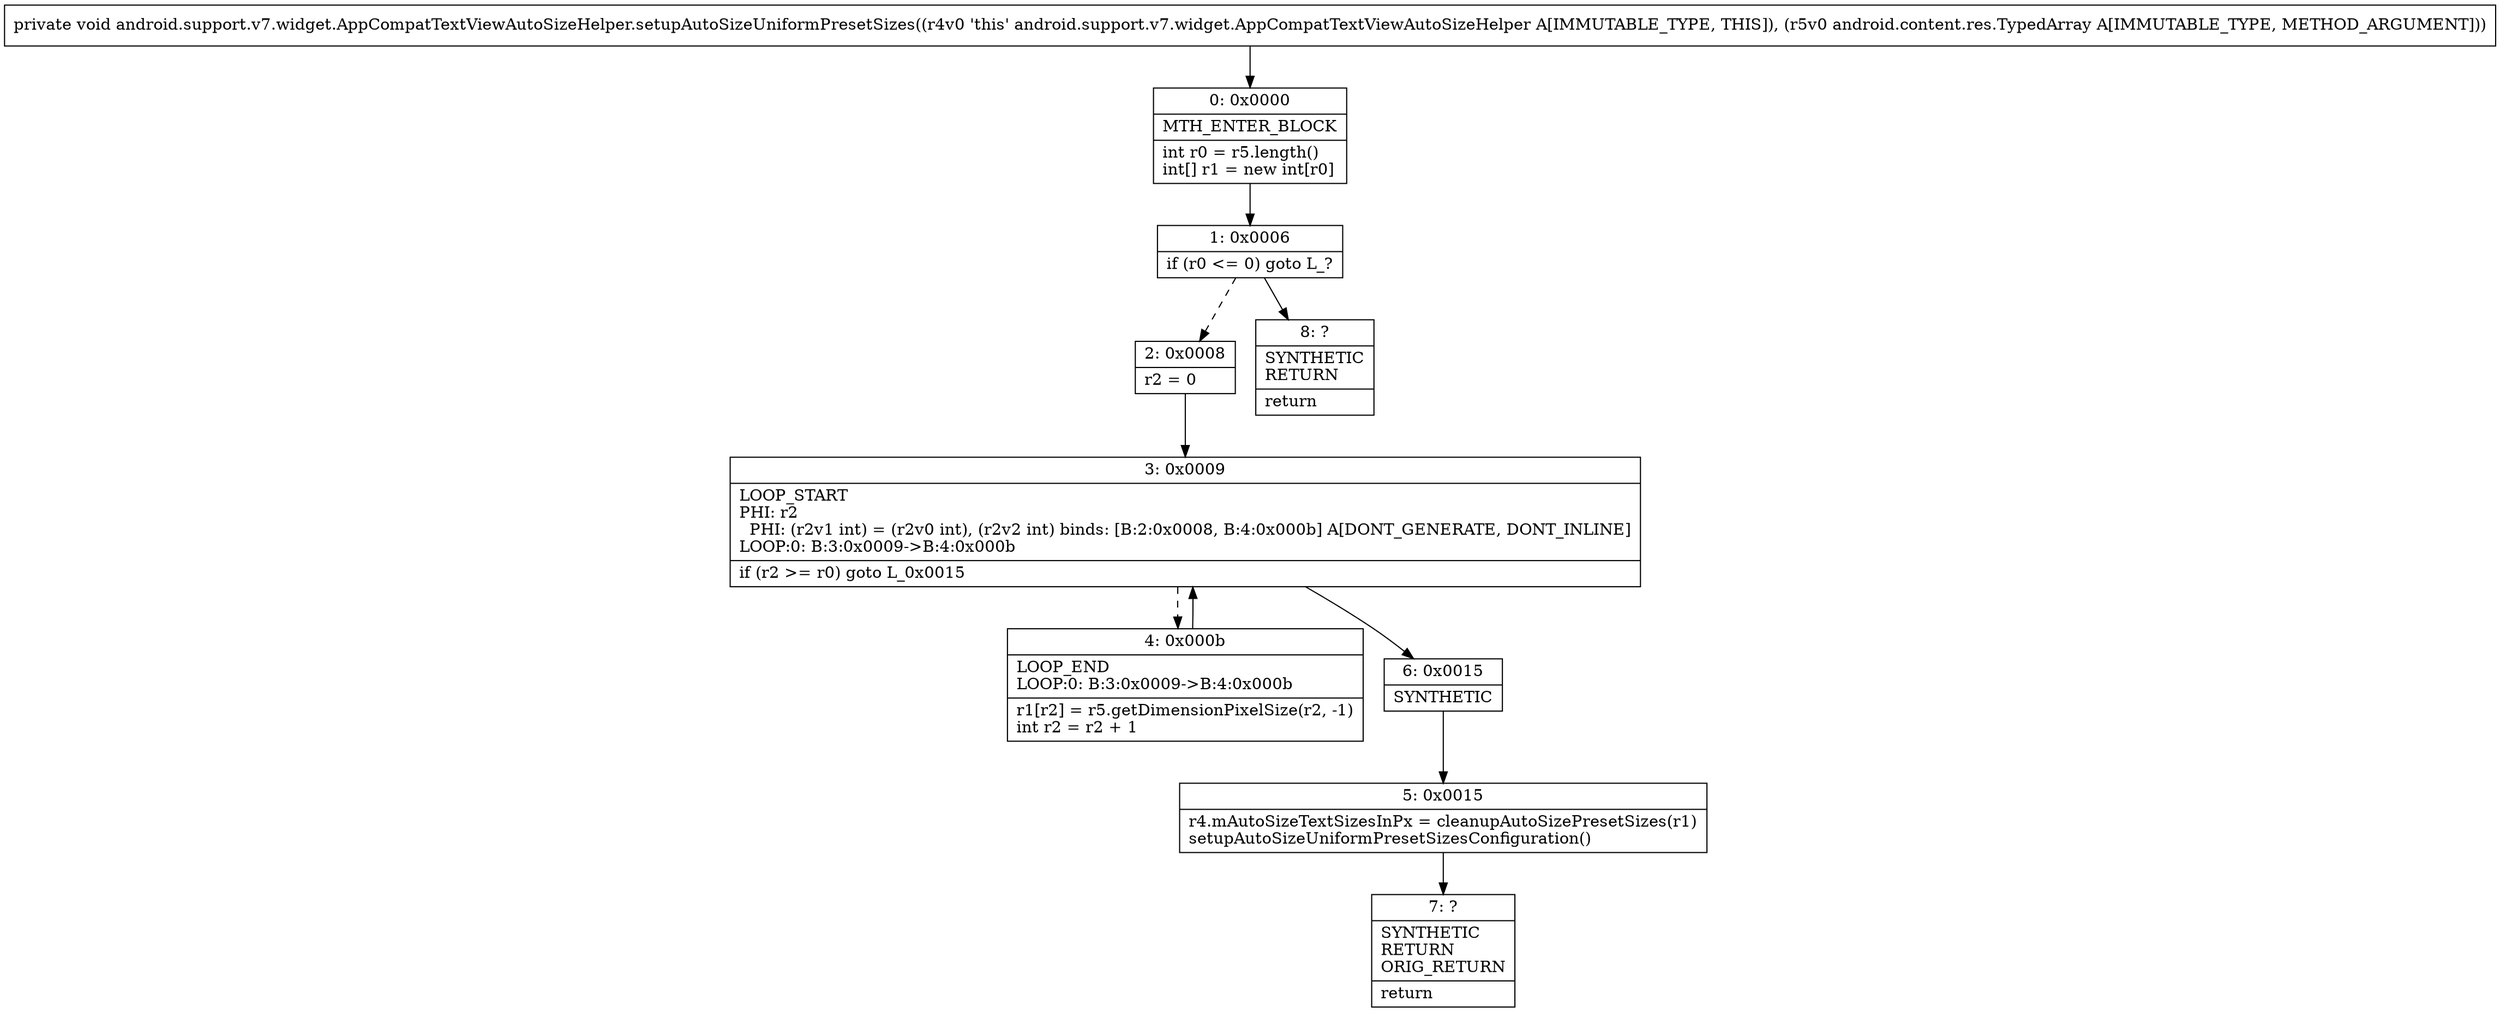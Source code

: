 digraph "CFG forandroid.support.v7.widget.AppCompatTextViewAutoSizeHelper.setupAutoSizeUniformPresetSizes(Landroid\/content\/res\/TypedArray;)V" {
Node_0 [shape=record,label="{0\:\ 0x0000|MTH_ENTER_BLOCK\l|int r0 = r5.length()\lint[] r1 = new int[r0]\l}"];
Node_1 [shape=record,label="{1\:\ 0x0006|if (r0 \<= 0) goto L_?\l}"];
Node_2 [shape=record,label="{2\:\ 0x0008|r2 = 0\l}"];
Node_3 [shape=record,label="{3\:\ 0x0009|LOOP_START\lPHI: r2 \l  PHI: (r2v1 int) = (r2v0 int), (r2v2 int) binds: [B:2:0x0008, B:4:0x000b] A[DONT_GENERATE, DONT_INLINE]\lLOOP:0: B:3:0x0009\-\>B:4:0x000b\l|if (r2 \>= r0) goto L_0x0015\l}"];
Node_4 [shape=record,label="{4\:\ 0x000b|LOOP_END\lLOOP:0: B:3:0x0009\-\>B:4:0x000b\l|r1[r2] = r5.getDimensionPixelSize(r2, \-1)\lint r2 = r2 + 1\l}"];
Node_5 [shape=record,label="{5\:\ 0x0015|r4.mAutoSizeTextSizesInPx = cleanupAutoSizePresetSizes(r1)\lsetupAutoSizeUniformPresetSizesConfiguration()\l}"];
Node_6 [shape=record,label="{6\:\ 0x0015|SYNTHETIC\l}"];
Node_7 [shape=record,label="{7\:\ ?|SYNTHETIC\lRETURN\lORIG_RETURN\l|return\l}"];
Node_8 [shape=record,label="{8\:\ ?|SYNTHETIC\lRETURN\l|return\l}"];
MethodNode[shape=record,label="{private void android.support.v7.widget.AppCompatTextViewAutoSizeHelper.setupAutoSizeUniformPresetSizes((r4v0 'this' android.support.v7.widget.AppCompatTextViewAutoSizeHelper A[IMMUTABLE_TYPE, THIS]), (r5v0 android.content.res.TypedArray A[IMMUTABLE_TYPE, METHOD_ARGUMENT])) }"];
MethodNode -> Node_0;
Node_0 -> Node_1;
Node_1 -> Node_2[style=dashed];
Node_1 -> Node_8;
Node_2 -> Node_3;
Node_3 -> Node_4[style=dashed];
Node_3 -> Node_6;
Node_4 -> Node_3;
Node_5 -> Node_7;
Node_6 -> Node_5;
}

